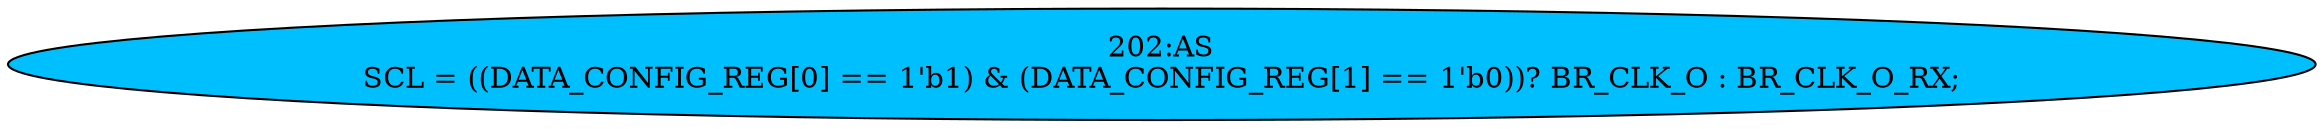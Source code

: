 strict digraph "" {
	node [label="\N"];
	"202:AS"	 [ast="<pyverilog.vparser.ast.Assign object at 0x7f093246f1d0>",
		def_var="['SCL']",
		fillcolor=deepskyblue,
		label="202:AS
SCL = ((DATA_CONFIG_REG[0] == 1'b1) & (DATA_CONFIG_REG[1] == 1'b0))? BR_CLK_O : BR_CLK_O_RX;",
		statements="[]",
		style=filled,
		typ=Assign,
		use_var="['DATA_CONFIG_REG', 'DATA_CONFIG_REG', 'BR_CLK_O', 'BR_CLK_O_RX']"];
}
